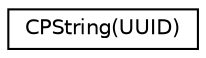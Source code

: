digraph "Graphical Class Hierarchy"
{
  edge [fontname="Helvetica",fontsize="10",labelfontname="Helvetica",labelfontsize="10"];
  node [fontname="Helvetica",fontsize="10",shape=record];
  rankdir="LR";
  Node1 [label="CPString(UUID)",height=0.2,width=0.4,color="black", fillcolor="white", style="filled",URL="$category_c_p_string_07_u_u_i_d_08.html"];
}
